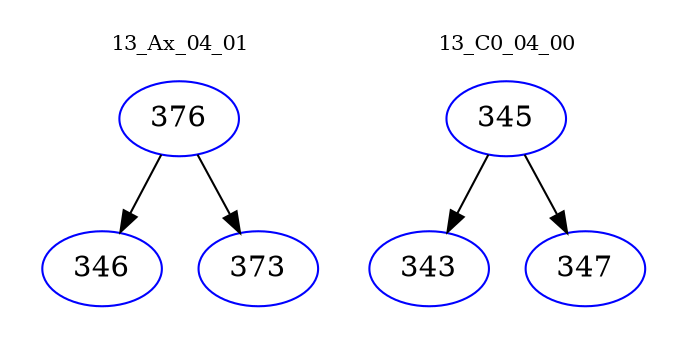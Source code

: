 digraph{
subgraph cluster_0 {
color = white
label = "13_Ax_04_01";
fontsize=10;
T0_376 [label="376", color="blue"]
T0_376 -> T0_346 [color="black"]
T0_346 [label="346", color="blue"]
T0_376 -> T0_373 [color="black"]
T0_373 [label="373", color="blue"]
}
subgraph cluster_1 {
color = white
label = "13_C0_04_00";
fontsize=10;
T1_345 [label="345", color="blue"]
T1_345 -> T1_343 [color="black"]
T1_343 [label="343", color="blue"]
T1_345 -> T1_347 [color="black"]
T1_347 [label="347", color="blue"]
}
}
